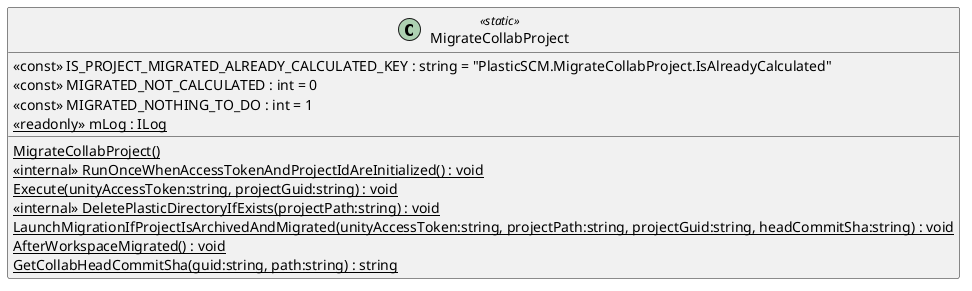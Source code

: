 @startuml
class MigrateCollabProject <<static>> {
    {static} MigrateCollabProject()
    <<internal>> {static} RunOnceWhenAccessTokenAndProjectIdAreInitialized() : void
    {static} Execute(unityAccessToken:string, projectGuid:string) : void
    <<internal>> {static} DeletePlasticDirectoryIfExists(projectPath:string) : void
    {static} LaunchMigrationIfProjectIsArchivedAndMigrated(unityAccessToken:string, projectPath:string, projectGuid:string, headCommitSha:string) : void
    {static} AfterWorkspaceMigrated() : void
    {static} GetCollabHeadCommitSha(guid:string, path:string) : string
    <<const>> IS_PROJECT_MIGRATED_ALREADY_CALCULATED_KEY : string = "PlasticSCM.MigrateCollabProject.IsAlreadyCalculated"
    <<const>> MIGRATED_NOT_CALCULATED : int = 0
    <<const>> MIGRATED_NOTHING_TO_DO : int = 1
    {static} <<readonly>> mLog : ILog
}
@enduml
